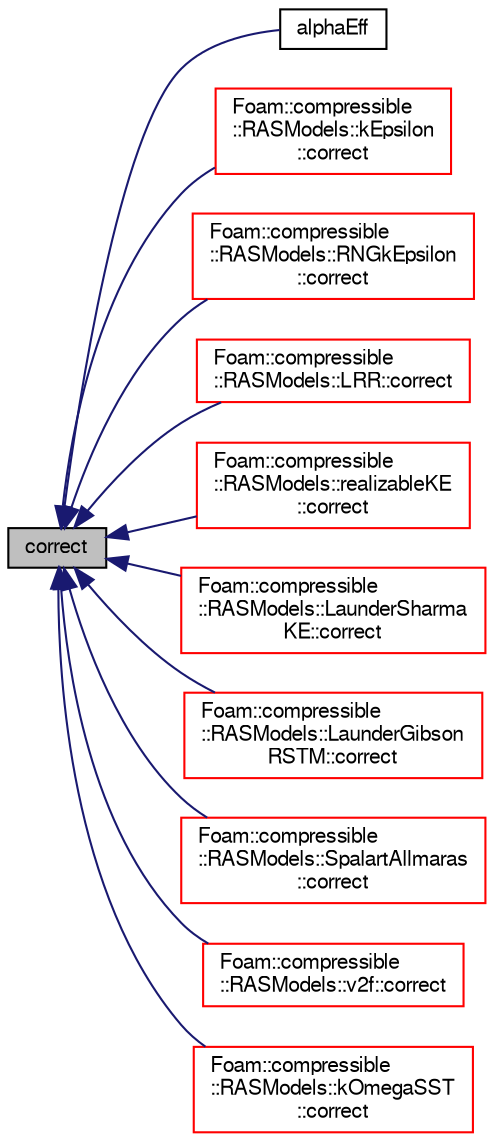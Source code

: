 digraph "correct"
{
  bgcolor="transparent";
  edge [fontname="FreeSans",fontsize="10",labelfontname="FreeSans",labelfontsize="10"];
  node [fontname="FreeSans",fontsize="10",shape=record];
  rankdir="LR";
  Node1084 [label="correct",height=0.2,width=0.4,color="black", fillcolor="grey75", style="filled", fontcolor="black"];
  Node1084 -> Node1085 [dir="back",color="midnightblue",fontsize="10",style="solid",fontname="FreeSans"];
  Node1085 [label="alphaEff",height=0.2,width=0.4,color="black",URL="$a30758.html#afdd253c357bbd895b2c6dc0cb46db2b1",tooltip="Return the effective turbulent thermal diffusivity for a patch. "];
  Node1084 -> Node1086 [dir="back",color="midnightblue",fontsize="10",style="solid",fontname="FreeSans"];
  Node1086 [label="Foam::compressible\l::RASModels::kEpsilon\l::correct",height=0.2,width=0.4,color="red",URL="$a30734.html#a3ae44b28050c3aa494c1d8e18cf618c1",tooltip="Solve the turbulence equations and correct the turbulence viscosity. "];
  Node1084 -> Node1088 [dir="back",color="midnightblue",fontsize="10",style="solid",fontname="FreeSans"];
  Node1088 [label="Foam::compressible\l::RASModels::RNGkEpsilon\l::correct",height=0.2,width=0.4,color="red",URL="$a30766.html#a3ae44b28050c3aa494c1d8e18cf618c1",tooltip="Solve the turbulence equations and correct the turbulence viscosity. "];
  Node1084 -> Node1090 [dir="back",color="midnightblue",fontsize="10",style="solid",fontname="FreeSans"];
  Node1090 [label="Foam::compressible\l::RASModels::LRR::correct",height=0.2,width=0.4,color="red",URL="$a30754.html#a3ae44b28050c3aa494c1d8e18cf618c1",tooltip="Solve the turbulence equations and correct the turbulence viscosity. "];
  Node1084 -> Node1092 [dir="back",color="midnightblue",fontsize="10",style="solid",fontname="FreeSans"];
  Node1092 [label="Foam::compressible\l::RASModels::realizableKE\l::correct",height=0.2,width=0.4,color="red",URL="$a30762.html#a3ae44b28050c3aa494c1d8e18cf618c1",tooltip="Solve the turbulence equations and correct the turbulence viscosity. "];
  Node1084 -> Node1094 [dir="back",color="midnightblue",fontsize="10",style="solid",fontname="FreeSans"];
  Node1094 [label="Foam::compressible\l::RASModels::LaunderSharma\lKE::correct",height=0.2,width=0.4,color="red",URL="$a30750.html#a3ae44b28050c3aa494c1d8e18cf618c1",tooltip="Solve the turbulence equations and correct the turbulence viscosity. "];
  Node1084 -> Node1096 [dir="back",color="midnightblue",fontsize="10",style="solid",fontname="FreeSans"];
  Node1096 [label="Foam::compressible\l::RASModels::LaunderGibson\lRSTM::correct",height=0.2,width=0.4,color="red",URL="$a30746.html#a3ae44b28050c3aa494c1d8e18cf618c1",tooltip="Solve the turbulence equations and correct the turbulence viscosity. "];
  Node1084 -> Node1098 [dir="back",color="midnightblue",fontsize="10",style="solid",fontname="FreeSans"];
  Node1098 [label="Foam::compressible\l::RASModels::SpalartAllmaras\l::correct",height=0.2,width=0.4,color="red",URL="$a30770.html#a3ae44b28050c3aa494c1d8e18cf618c1",tooltip="Solve the turbulence equations and correct the turbulence viscosity. "];
  Node1084 -> Node1100 [dir="back",color="midnightblue",fontsize="10",style="solid",fontname="FreeSans"];
  Node1100 [label="Foam::compressible\l::RASModels::v2f::correct",height=0.2,width=0.4,color="red",URL="$a30774.html#a3ae44b28050c3aa494c1d8e18cf618c1",tooltip="Solve the turbulence equations and correct the turbulence viscosity. "];
  Node1084 -> Node1102 [dir="back",color="midnightblue",fontsize="10",style="solid",fontname="FreeSans"];
  Node1102 [label="Foam::compressible\l::RASModels::kOmegaSST\l::correct",height=0.2,width=0.4,color="red",URL="$a30738.html#a3ae44b28050c3aa494c1d8e18cf618c1",tooltip="Solve the turbulence equations and correct the turbulence viscosity. "];
}
